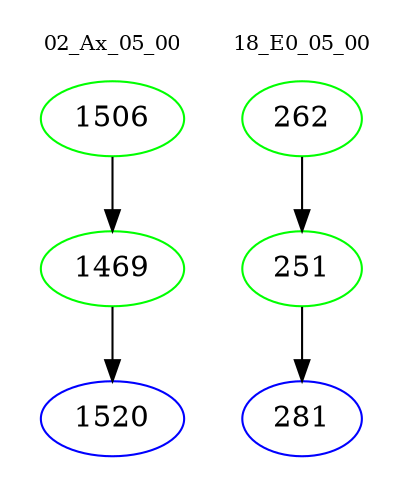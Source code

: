 digraph{
subgraph cluster_0 {
color = white
label = "02_Ax_05_00";
fontsize=10;
T0_1506 [label="1506", color="green"]
T0_1506 -> T0_1469 [color="black"]
T0_1469 [label="1469", color="green"]
T0_1469 -> T0_1520 [color="black"]
T0_1520 [label="1520", color="blue"]
}
subgraph cluster_1 {
color = white
label = "18_E0_05_00";
fontsize=10;
T1_262 [label="262", color="green"]
T1_262 -> T1_251 [color="black"]
T1_251 [label="251", color="green"]
T1_251 -> T1_281 [color="black"]
T1_281 [label="281", color="blue"]
}
}
